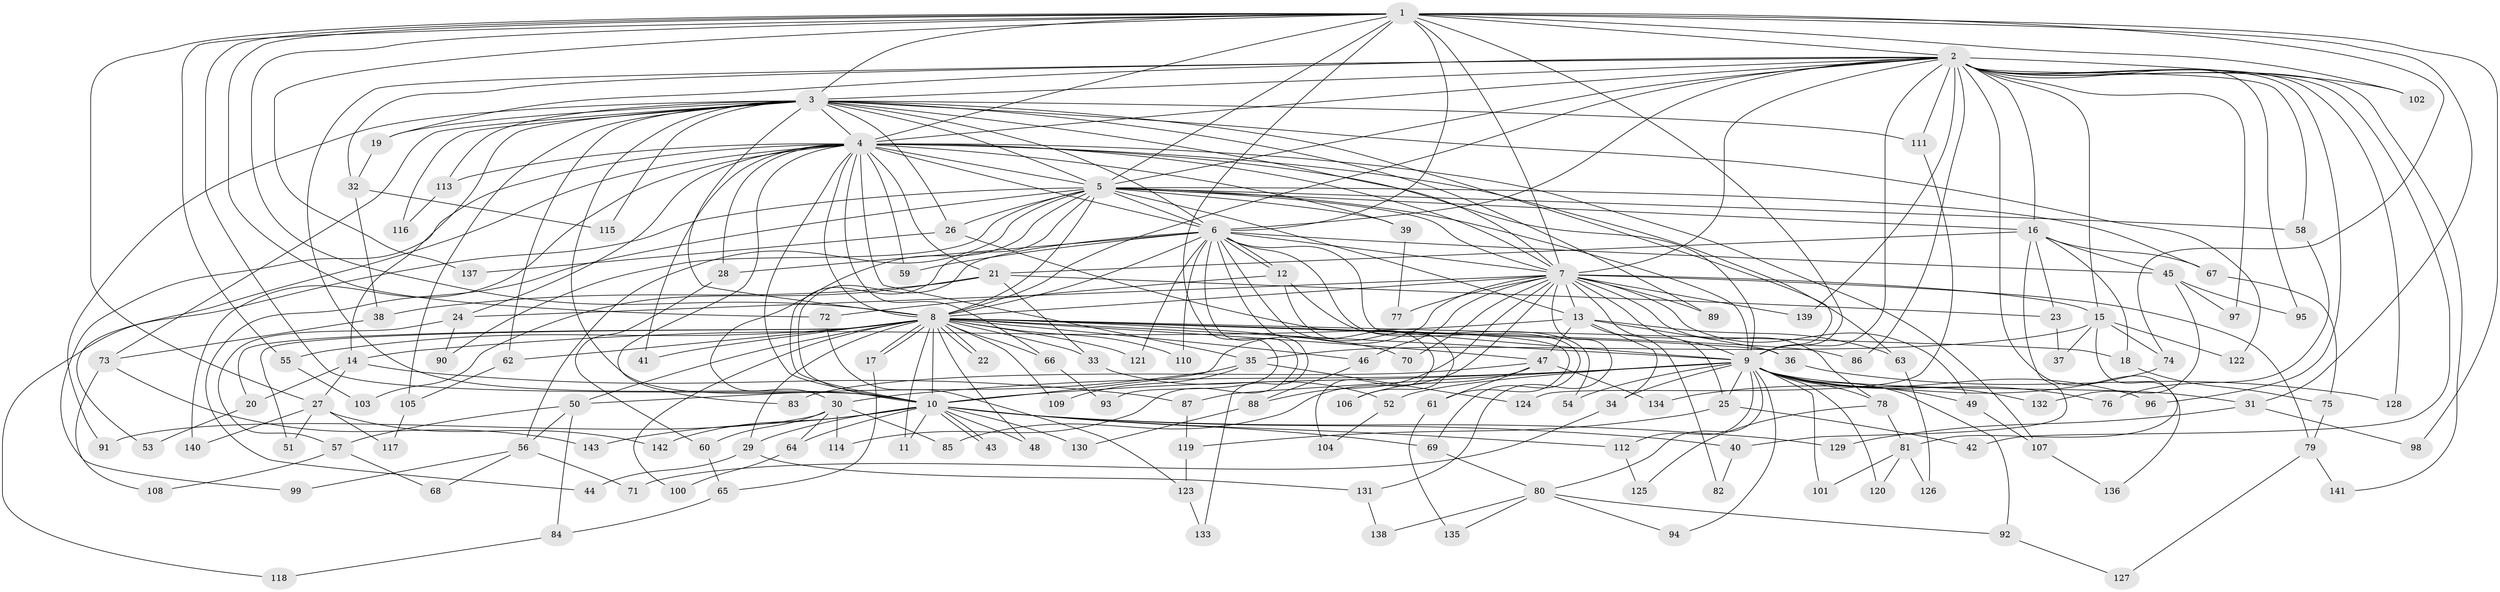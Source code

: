// Generated by graph-tools (version 1.1) at 2025/25/03/09/25 03:25:39]
// undirected, 143 vertices, 311 edges
graph export_dot {
graph [start="1"]
  node [color=gray90,style=filled];
  1;
  2;
  3;
  4;
  5;
  6;
  7;
  8;
  9;
  10;
  11;
  12;
  13;
  14;
  15;
  16;
  17;
  18;
  19;
  20;
  21;
  22;
  23;
  24;
  25;
  26;
  27;
  28;
  29;
  30;
  31;
  32;
  33;
  34;
  35;
  36;
  37;
  38;
  39;
  40;
  41;
  42;
  43;
  44;
  45;
  46;
  47;
  48;
  49;
  50;
  51;
  52;
  53;
  54;
  55;
  56;
  57;
  58;
  59;
  60;
  61;
  62;
  63;
  64;
  65;
  66;
  67;
  68;
  69;
  70;
  71;
  72;
  73;
  74;
  75;
  76;
  77;
  78;
  79;
  80;
  81;
  82;
  83;
  84;
  85;
  86;
  87;
  88;
  89;
  90;
  91;
  92;
  93;
  94;
  95;
  96;
  97;
  98;
  99;
  100;
  101;
  102;
  103;
  104;
  105;
  106;
  107;
  108;
  109;
  110;
  111;
  112;
  113;
  114;
  115;
  116;
  117;
  118;
  119;
  120;
  121;
  122;
  123;
  124;
  125;
  126;
  127;
  128;
  129;
  130;
  131;
  132;
  133;
  134;
  135;
  136;
  137;
  138;
  139;
  140;
  141;
  142;
  143;
  1 -- 2;
  1 -- 3;
  1 -- 4;
  1 -- 5;
  1 -- 6;
  1 -- 7;
  1 -- 8;
  1 -- 9;
  1 -- 10;
  1 -- 27;
  1 -- 31;
  1 -- 55;
  1 -- 72;
  1 -- 74;
  1 -- 93;
  1 -- 98;
  1 -- 102;
  1 -- 137;
  2 -- 3;
  2 -- 4;
  2 -- 5;
  2 -- 6;
  2 -- 7;
  2 -- 8;
  2 -- 9;
  2 -- 10;
  2 -- 15;
  2 -- 16;
  2 -- 19;
  2 -- 32;
  2 -- 42;
  2 -- 58;
  2 -- 86;
  2 -- 95;
  2 -- 96;
  2 -- 97;
  2 -- 102;
  2 -- 111;
  2 -- 128;
  2 -- 136;
  2 -- 139;
  2 -- 141;
  3 -- 4;
  3 -- 5;
  3 -- 6;
  3 -- 7;
  3 -- 8;
  3 -- 9;
  3 -- 10;
  3 -- 14;
  3 -- 19;
  3 -- 26;
  3 -- 62;
  3 -- 73;
  3 -- 89;
  3 -- 91;
  3 -- 105;
  3 -- 111;
  3 -- 113;
  3 -- 115;
  3 -- 116;
  3 -- 122;
  4 -- 5;
  4 -- 6;
  4 -- 7;
  4 -- 8;
  4 -- 9;
  4 -- 10;
  4 -- 21;
  4 -- 24;
  4 -- 28;
  4 -- 35;
  4 -- 39;
  4 -- 41;
  4 -- 53;
  4 -- 59;
  4 -- 63;
  4 -- 66;
  4 -- 83;
  4 -- 99;
  4 -- 107;
  4 -- 113;
  4 -- 140;
  5 -- 6;
  5 -- 7;
  5 -- 8;
  5 -- 9;
  5 -- 10;
  5 -- 13;
  5 -- 16;
  5 -- 26;
  5 -- 30;
  5 -- 39;
  5 -- 44;
  5 -- 56;
  5 -- 58;
  5 -- 67;
  5 -- 90;
  5 -- 118;
  6 -- 7;
  6 -- 8;
  6 -- 9;
  6 -- 10;
  6 -- 12;
  6 -- 12;
  6 -- 28;
  6 -- 45;
  6 -- 59;
  6 -- 69;
  6 -- 104;
  6 -- 110;
  6 -- 114;
  6 -- 121;
  6 -- 133;
  7 -- 8;
  7 -- 9;
  7 -- 10;
  7 -- 13;
  7 -- 15;
  7 -- 24;
  7 -- 25;
  7 -- 46;
  7 -- 49;
  7 -- 70;
  7 -- 77;
  7 -- 78;
  7 -- 79;
  7 -- 85;
  7 -- 88;
  7 -- 89;
  7 -- 131;
  7 -- 139;
  8 -- 9;
  8 -- 10;
  8 -- 11;
  8 -- 17;
  8 -- 17;
  8 -- 18;
  8 -- 20;
  8 -- 22;
  8 -- 22;
  8 -- 29;
  8 -- 33;
  8 -- 36;
  8 -- 41;
  8 -- 46;
  8 -- 47;
  8 -- 48;
  8 -- 50;
  8 -- 51;
  8 -- 55;
  8 -- 62;
  8 -- 66;
  8 -- 70;
  8 -- 86;
  8 -- 100;
  8 -- 109;
  8 -- 110;
  8 -- 121;
  9 -- 10;
  9 -- 25;
  9 -- 30;
  9 -- 31;
  9 -- 34;
  9 -- 49;
  9 -- 52;
  9 -- 54;
  9 -- 76;
  9 -- 78;
  9 -- 80;
  9 -- 87;
  9 -- 92;
  9 -- 94;
  9 -- 96;
  9 -- 101;
  9 -- 112;
  9 -- 120;
  9 -- 132;
  10 -- 11;
  10 -- 29;
  10 -- 40;
  10 -- 43;
  10 -- 43;
  10 -- 48;
  10 -- 64;
  10 -- 69;
  10 -- 112;
  10 -- 129;
  10 -- 130;
  10 -- 142;
  10 -- 143;
  12 -- 54;
  12 -- 72;
  12 -- 106;
  13 -- 14;
  13 -- 34;
  13 -- 36;
  13 -- 47;
  13 -- 63;
  13 -- 82;
  14 -- 20;
  14 -- 27;
  14 -- 87;
  15 -- 35;
  15 -- 37;
  15 -- 74;
  15 -- 81;
  15 -- 122;
  16 -- 18;
  16 -- 21;
  16 -- 23;
  16 -- 40;
  16 -- 45;
  16 -- 67;
  17 -- 65;
  18 -- 75;
  19 -- 32;
  20 -- 53;
  21 -- 23;
  21 -- 33;
  21 -- 38;
  21 -- 103;
  23 -- 37;
  24 -- 57;
  24 -- 90;
  25 -- 42;
  25 -- 119;
  26 -- 61;
  26 -- 137;
  27 -- 51;
  27 -- 117;
  27 -- 140;
  27 -- 142;
  28 -- 60;
  29 -- 44;
  29 -- 131;
  30 -- 60;
  30 -- 64;
  30 -- 85;
  30 -- 91;
  30 -- 114;
  31 -- 98;
  31 -- 129;
  32 -- 38;
  32 -- 115;
  33 -- 52;
  34 -- 71;
  35 -- 50;
  35 -- 109;
  35 -- 124;
  36 -- 128;
  38 -- 73;
  39 -- 77;
  40 -- 82;
  45 -- 95;
  45 -- 97;
  45 -- 132;
  46 -- 88;
  47 -- 61;
  47 -- 83;
  47 -- 106;
  47 -- 134;
  49 -- 107;
  50 -- 56;
  50 -- 57;
  50 -- 84;
  52 -- 104;
  55 -- 103;
  56 -- 68;
  56 -- 71;
  56 -- 99;
  57 -- 68;
  57 -- 108;
  58 -- 76;
  60 -- 65;
  61 -- 135;
  62 -- 105;
  63 -- 126;
  64 -- 100;
  65 -- 84;
  66 -- 93;
  67 -- 75;
  69 -- 80;
  72 -- 123;
  73 -- 108;
  73 -- 143;
  74 -- 134;
  75 -- 79;
  78 -- 81;
  78 -- 125;
  79 -- 127;
  79 -- 141;
  80 -- 92;
  80 -- 94;
  80 -- 135;
  80 -- 138;
  81 -- 101;
  81 -- 120;
  81 -- 126;
  84 -- 118;
  87 -- 119;
  88 -- 130;
  92 -- 127;
  105 -- 117;
  107 -- 136;
  111 -- 124;
  112 -- 125;
  113 -- 116;
  119 -- 123;
  123 -- 133;
  131 -- 138;
}
